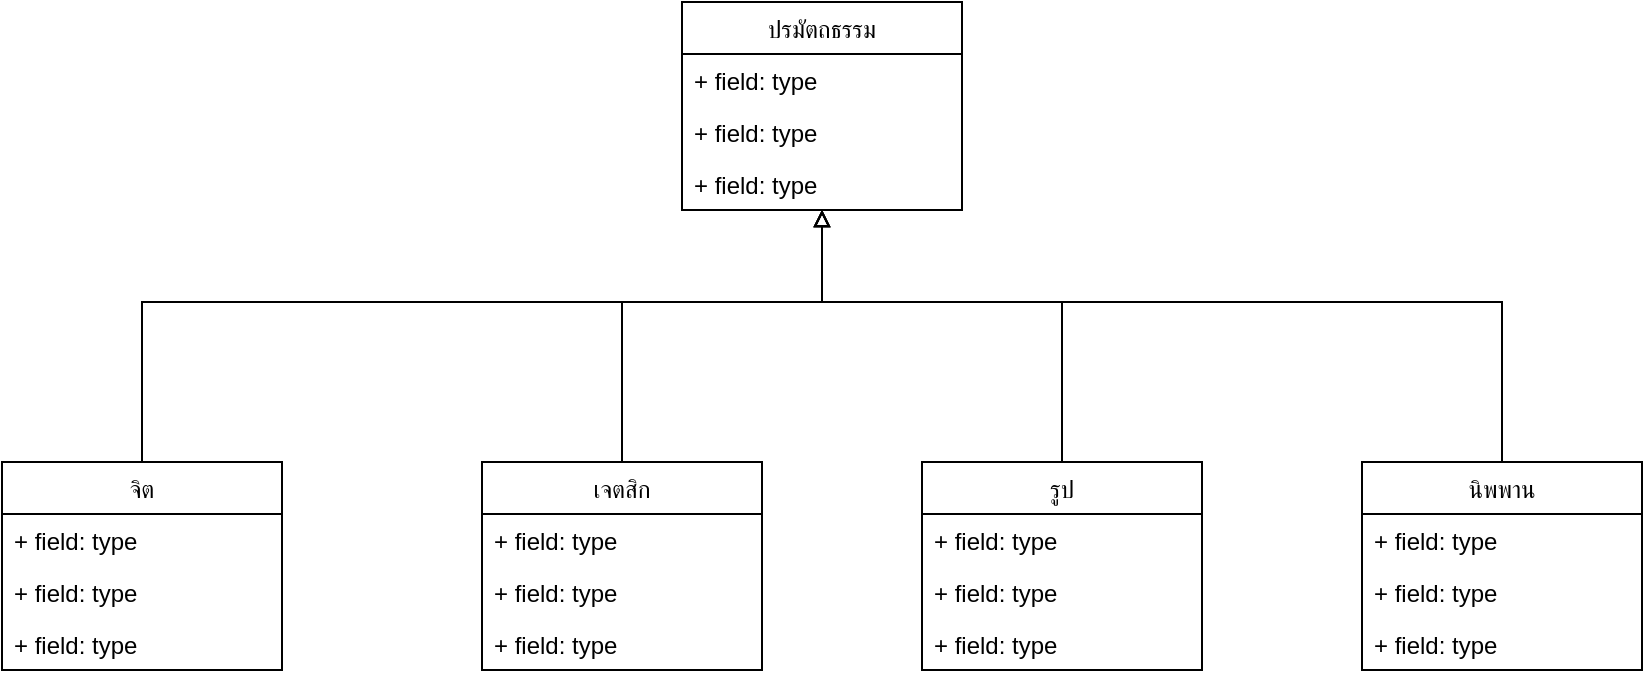 <mxfile version="16.2.1" type="github">
  <diagram id="NXEd3F06SdvpRlzZAtwD" name="Page-1">
    <mxGraphModel dx="1038" dy="579" grid="1" gridSize="10" guides="1" tooltips="1" connect="1" arrows="1" fold="1" page="1" pageScale="1" pageWidth="1100" pageHeight="850" math="0" shadow="0">
      <root>
        <mxCell id="0" />
        <mxCell id="1" parent="0" />
        <mxCell id="BVzkEmnIKLTDEYWlBooW-9" value="ปรมัตถธรรม" style="swimlane;fontStyle=0;childLayout=stackLayout;horizontal=1;startSize=26;fillColor=none;horizontalStack=0;resizeParent=1;resizeParentMax=0;resizeLast=0;collapsible=1;marginBottom=0;" vertex="1" parent="1">
          <mxGeometry x="540" y="60" width="140" height="104" as="geometry" />
        </mxCell>
        <mxCell id="BVzkEmnIKLTDEYWlBooW-10" value="+ field: type" style="text;strokeColor=none;fillColor=none;align=left;verticalAlign=top;spacingLeft=4;spacingRight=4;overflow=hidden;rotatable=0;points=[[0,0.5],[1,0.5]];portConstraint=eastwest;" vertex="1" parent="BVzkEmnIKLTDEYWlBooW-9">
          <mxGeometry y="26" width="140" height="26" as="geometry" />
        </mxCell>
        <mxCell id="BVzkEmnIKLTDEYWlBooW-11" value="+ field: type" style="text;strokeColor=none;fillColor=none;align=left;verticalAlign=top;spacingLeft=4;spacingRight=4;overflow=hidden;rotatable=0;points=[[0,0.5],[1,0.5]];portConstraint=eastwest;" vertex="1" parent="BVzkEmnIKLTDEYWlBooW-9">
          <mxGeometry y="52" width="140" height="26" as="geometry" />
        </mxCell>
        <mxCell id="BVzkEmnIKLTDEYWlBooW-12" value="+ field: type" style="text;strokeColor=none;fillColor=none;align=left;verticalAlign=top;spacingLeft=4;spacingRight=4;overflow=hidden;rotatable=0;points=[[0,0.5],[1,0.5]];portConstraint=eastwest;" vertex="1" parent="BVzkEmnIKLTDEYWlBooW-9">
          <mxGeometry y="78" width="140" height="26" as="geometry" />
        </mxCell>
        <mxCell id="BVzkEmnIKLTDEYWlBooW-30" style="edgeStyle=orthogonalEdgeStyle;rounded=0;orthogonalLoop=1;jettySize=auto;html=1;endArrow=block;endFill=0;" edge="1" parent="1" source="BVzkEmnIKLTDEYWlBooW-13" target="BVzkEmnIKLTDEYWlBooW-9">
          <mxGeometry relative="1" as="geometry">
            <Array as="points">
              <mxPoint x="270" y="210" />
              <mxPoint x="610" y="210" />
            </Array>
          </mxGeometry>
        </mxCell>
        <mxCell id="BVzkEmnIKLTDEYWlBooW-13" value="จิต" style="swimlane;fontStyle=0;childLayout=stackLayout;horizontal=1;startSize=26;fillColor=none;horizontalStack=0;resizeParent=1;resizeParentMax=0;resizeLast=0;collapsible=1;marginBottom=0;" vertex="1" parent="1">
          <mxGeometry x="200" y="290" width="140" height="104" as="geometry" />
        </mxCell>
        <mxCell id="BVzkEmnIKLTDEYWlBooW-14" value="+ field: type" style="text;strokeColor=none;fillColor=none;align=left;verticalAlign=top;spacingLeft=4;spacingRight=4;overflow=hidden;rotatable=0;points=[[0,0.5],[1,0.5]];portConstraint=eastwest;" vertex="1" parent="BVzkEmnIKLTDEYWlBooW-13">
          <mxGeometry y="26" width="140" height="26" as="geometry" />
        </mxCell>
        <mxCell id="BVzkEmnIKLTDEYWlBooW-15" value="+ field: type" style="text;strokeColor=none;fillColor=none;align=left;verticalAlign=top;spacingLeft=4;spacingRight=4;overflow=hidden;rotatable=0;points=[[0,0.5],[1,0.5]];portConstraint=eastwest;" vertex="1" parent="BVzkEmnIKLTDEYWlBooW-13">
          <mxGeometry y="52" width="140" height="26" as="geometry" />
        </mxCell>
        <mxCell id="BVzkEmnIKLTDEYWlBooW-16" value="+ field: type" style="text;strokeColor=none;fillColor=none;align=left;verticalAlign=top;spacingLeft=4;spacingRight=4;overflow=hidden;rotatable=0;points=[[0,0.5],[1,0.5]];portConstraint=eastwest;" vertex="1" parent="BVzkEmnIKLTDEYWlBooW-13">
          <mxGeometry y="78" width="140" height="26" as="geometry" />
        </mxCell>
        <mxCell id="BVzkEmnIKLTDEYWlBooW-31" style="edgeStyle=orthogonalEdgeStyle;rounded=0;orthogonalLoop=1;jettySize=auto;html=1;endArrow=block;endFill=0;" edge="1" parent="1" source="BVzkEmnIKLTDEYWlBooW-17" target="BVzkEmnIKLTDEYWlBooW-9">
          <mxGeometry relative="1" as="geometry">
            <Array as="points">
              <mxPoint x="510" y="210" />
              <mxPoint x="610" y="210" />
            </Array>
          </mxGeometry>
        </mxCell>
        <mxCell id="BVzkEmnIKLTDEYWlBooW-17" value="เจตสิก" style="swimlane;fontStyle=0;childLayout=stackLayout;horizontal=1;startSize=26;fillColor=none;horizontalStack=0;resizeParent=1;resizeParentMax=0;resizeLast=0;collapsible=1;marginBottom=0;" vertex="1" parent="1">
          <mxGeometry x="440" y="290" width="140" height="104" as="geometry" />
        </mxCell>
        <mxCell id="BVzkEmnIKLTDEYWlBooW-18" value="+ field: type" style="text;strokeColor=none;fillColor=none;align=left;verticalAlign=top;spacingLeft=4;spacingRight=4;overflow=hidden;rotatable=0;points=[[0,0.5],[1,0.5]];portConstraint=eastwest;" vertex="1" parent="BVzkEmnIKLTDEYWlBooW-17">
          <mxGeometry y="26" width="140" height="26" as="geometry" />
        </mxCell>
        <mxCell id="BVzkEmnIKLTDEYWlBooW-19" value="+ field: type" style="text;strokeColor=none;fillColor=none;align=left;verticalAlign=top;spacingLeft=4;spacingRight=4;overflow=hidden;rotatable=0;points=[[0,0.5],[1,0.5]];portConstraint=eastwest;" vertex="1" parent="BVzkEmnIKLTDEYWlBooW-17">
          <mxGeometry y="52" width="140" height="26" as="geometry" />
        </mxCell>
        <mxCell id="BVzkEmnIKLTDEYWlBooW-20" value="+ field: type" style="text;strokeColor=none;fillColor=none;align=left;verticalAlign=top;spacingLeft=4;spacingRight=4;overflow=hidden;rotatable=0;points=[[0,0.5],[1,0.5]];portConstraint=eastwest;" vertex="1" parent="BVzkEmnIKLTDEYWlBooW-17">
          <mxGeometry y="78" width="140" height="26" as="geometry" />
        </mxCell>
        <mxCell id="BVzkEmnIKLTDEYWlBooW-32" style="edgeStyle=orthogonalEdgeStyle;rounded=0;orthogonalLoop=1;jettySize=auto;html=1;endArrow=block;endFill=0;" edge="1" parent="1" source="BVzkEmnIKLTDEYWlBooW-21" target="BVzkEmnIKLTDEYWlBooW-9">
          <mxGeometry relative="1" as="geometry">
            <Array as="points">
              <mxPoint x="730" y="210" />
              <mxPoint x="610" y="210" />
            </Array>
          </mxGeometry>
        </mxCell>
        <mxCell id="BVzkEmnIKLTDEYWlBooW-21" value="รูป" style="swimlane;fontStyle=0;childLayout=stackLayout;horizontal=1;startSize=26;fillColor=none;horizontalStack=0;resizeParent=1;resizeParentMax=0;resizeLast=0;collapsible=1;marginBottom=0;" vertex="1" parent="1">
          <mxGeometry x="660" y="290" width="140" height="104" as="geometry" />
        </mxCell>
        <mxCell id="BVzkEmnIKLTDEYWlBooW-22" value="+ field: type" style="text;strokeColor=none;fillColor=none;align=left;verticalAlign=top;spacingLeft=4;spacingRight=4;overflow=hidden;rotatable=0;points=[[0,0.5],[1,0.5]];portConstraint=eastwest;" vertex="1" parent="BVzkEmnIKLTDEYWlBooW-21">
          <mxGeometry y="26" width="140" height="26" as="geometry" />
        </mxCell>
        <mxCell id="BVzkEmnIKLTDEYWlBooW-23" value="+ field: type" style="text;strokeColor=none;fillColor=none;align=left;verticalAlign=top;spacingLeft=4;spacingRight=4;overflow=hidden;rotatable=0;points=[[0,0.5],[1,0.5]];portConstraint=eastwest;" vertex="1" parent="BVzkEmnIKLTDEYWlBooW-21">
          <mxGeometry y="52" width="140" height="26" as="geometry" />
        </mxCell>
        <mxCell id="BVzkEmnIKLTDEYWlBooW-24" value="+ field: type" style="text;strokeColor=none;fillColor=none;align=left;verticalAlign=top;spacingLeft=4;spacingRight=4;overflow=hidden;rotatable=0;points=[[0,0.5],[1,0.5]];portConstraint=eastwest;" vertex="1" parent="BVzkEmnIKLTDEYWlBooW-21">
          <mxGeometry y="78" width="140" height="26" as="geometry" />
        </mxCell>
        <mxCell id="BVzkEmnIKLTDEYWlBooW-33" style="edgeStyle=orthogonalEdgeStyle;rounded=0;orthogonalLoop=1;jettySize=auto;html=1;endArrow=block;endFill=0;" edge="1" parent="1" source="BVzkEmnIKLTDEYWlBooW-25" target="BVzkEmnIKLTDEYWlBooW-9">
          <mxGeometry relative="1" as="geometry">
            <Array as="points">
              <mxPoint x="950" y="210" />
              <mxPoint x="610" y="210" />
            </Array>
          </mxGeometry>
        </mxCell>
        <mxCell id="BVzkEmnIKLTDEYWlBooW-25" value="นิพพาน" style="swimlane;fontStyle=0;childLayout=stackLayout;horizontal=1;startSize=26;fillColor=none;horizontalStack=0;resizeParent=1;resizeParentMax=0;resizeLast=0;collapsible=1;marginBottom=0;" vertex="1" parent="1">
          <mxGeometry x="880" y="290" width="140" height="104" as="geometry" />
        </mxCell>
        <mxCell id="BVzkEmnIKLTDEYWlBooW-26" value="+ field: type" style="text;strokeColor=none;fillColor=none;align=left;verticalAlign=top;spacingLeft=4;spacingRight=4;overflow=hidden;rotatable=0;points=[[0,0.5],[1,0.5]];portConstraint=eastwest;" vertex="1" parent="BVzkEmnIKLTDEYWlBooW-25">
          <mxGeometry y="26" width="140" height="26" as="geometry" />
        </mxCell>
        <mxCell id="BVzkEmnIKLTDEYWlBooW-27" value="+ field: type" style="text;strokeColor=none;fillColor=none;align=left;verticalAlign=top;spacingLeft=4;spacingRight=4;overflow=hidden;rotatable=0;points=[[0,0.5],[1,0.5]];portConstraint=eastwest;" vertex="1" parent="BVzkEmnIKLTDEYWlBooW-25">
          <mxGeometry y="52" width="140" height="26" as="geometry" />
        </mxCell>
        <mxCell id="BVzkEmnIKLTDEYWlBooW-28" value="+ field: type" style="text;strokeColor=none;fillColor=none;align=left;verticalAlign=top;spacingLeft=4;spacingRight=4;overflow=hidden;rotatable=0;points=[[0,0.5],[1,0.5]];portConstraint=eastwest;" vertex="1" parent="BVzkEmnIKLTDEYWlBooW-25">
          <mxGeometry y="78" width="140" height="26" as="geometry" />
        </mxCell>
      </root>
    </mxGraphModel>
  </diagram>
</mxfile>
